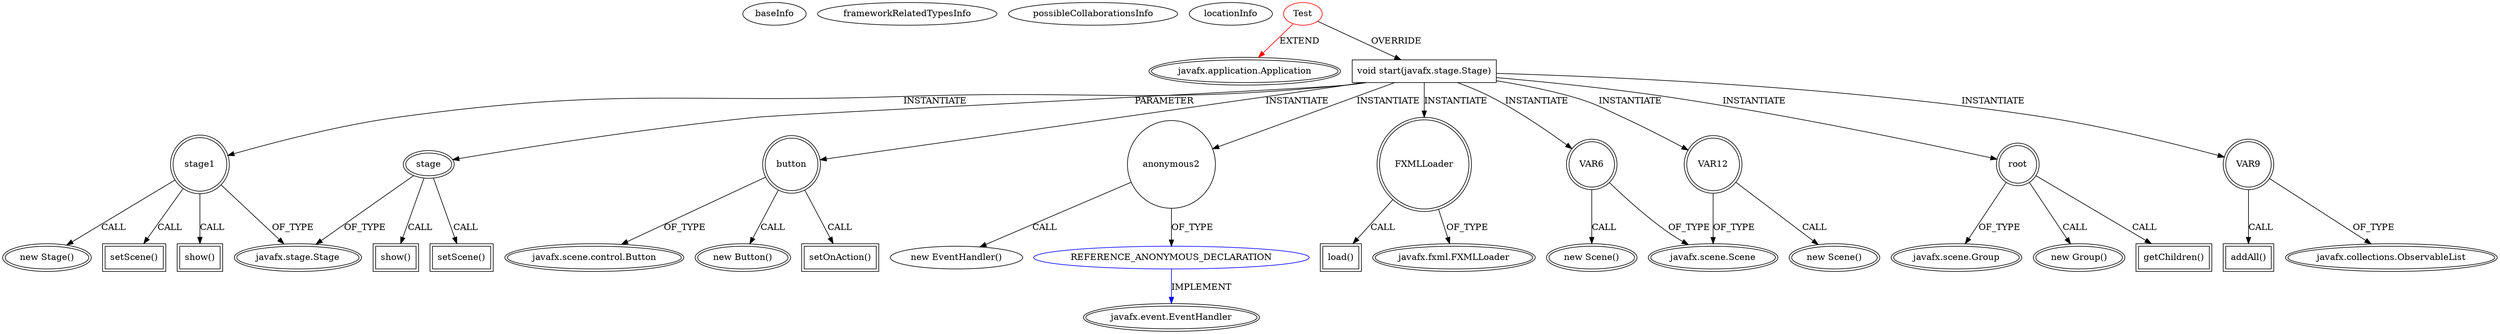 digraph {
baseInfo[graphId=819,category="extension_graph",isAnonymous=false,possibleRelation=true]
frameworkRelatedTypesInfo[0="javafx.application.Application"]
possibleCollaborationsInfo[0="819~OVERRIDING_METHOD_DECLARATION-INSTANTIATION-~javafx.application.Application ~javafx.event.EventHandler ~false~true"]
locationInfo[projectName="LiuPai-cnBetaReader",filePath="/LiuPai-cnBetaReader/cnBetaReader-master/src/Test.java",contextSignature="Test",graphId="819"]
0[label="Test",vertexType="ROOT_CLIENT_CLASS_DECLARATION",isFrameworkType=false,color=red]
1[label="javafx.application.Application",vertexType="FRAMEWORK_CLASS_TYPE",isFrameworkType=true,peripheries=2]
2[label="void start(javafx.stage.Stage)",vertexType="OVERRIDING_METHOD_DECLARATION",isFrameworkType=false,shape=box]
3[label="stage",vertexType="PARAMETER_DECLARATION",isFrameworkType=true,peripheries=2]
4[label="javafx.stage.Stage",vertexType="FRAMEWORK_CLASS_TYPE",isFrameworkType=true,peripheries=2]
6[label="button",vertexType="VARIABLE_EXPRESION",isFrameworkType=true,peripheries=2,shape=circle]
7[label="javafx.scene.control.Button",vertexType="FRAMEWORK_CLASS_TYPE",isFrameworkType=true,peripheries=2]
5[label="new Button()",vertexType="CONSTRUCTOR_CALL",isFrameworkType=true,peripheries=2]
9[label="setOnAction()",vertexType="INSIDE_CALL",isFrameworkType=true,peripheries=2,shape=box]
11[label="anonymous2",vertexType="VARIABLE_EXPRESION",isFrameworkType=false,shape=circle]
12[label="REFERENCE_ANONYMOUS_DECLARATION",vertexType="REFERENCE_ANONYMOUS_DECLARATION",isFrameworkType=false,color=blue]
13[label="javafx.event.EventHandler",vertexType="FRAMEWORK_INTERFACE_TYPE",isFrameworkType=true,peripheries=2]
10[label="new EventHandler()",vertexType="CONSTRUCTOR_CALL",isFrameworkType=false]
15[label="stage1",vertexType="VARIABLE_EXPRESION",isFrameworkType=true,peripheries=2,shape=circle]
14[label="new Stage()",vertexType="CONSTRUCTOR_CALL",isFrameworkType=true,peripheries=2]
17[label="FXMLLoader",vertexType="VARIABLE_EXPRESION",isFrameworkType=true,peripheries=2,shape=circle]
19[label="javafx.fxml.FXMLLoader",vertexType="FRAMEWORK_CLASS_TYPE",isFrameworkType=true,peripheries=2]
18[label="load()",vertexType="INSIDE_CALL",isFrameworkType=true,peripheries=2,shape=box]
21[label="setScene()",vertexType="INSIDE_CALL",isFrameworkType=true,peripheries=2,shape=box]
23[label="VAR6",vertexType="VARIABLE_EXPRESION",isFrameworkType=true,peripheries=2,shape=circle]
24[label="javafx.scene.Scene",vertexType="FRAMEWORK_CLASS_TYPE",isFrameworkType=true,peripheries=2]
22[label="new Scene()",vertexType="CONSTRUCTOR_CALL",isFrameworkType=true,peripheries=2]
26[label="show()",vertexType="INSIDE_CALL",isFrameworkType=true,peripheries=2,shape=box]
28[label="root",vertexType="VARIABLE_EXPRESION",isFrameworkType=true,peripheries=2,shape=circle]
29[label="javafx.scene.Group",vertexType="FRAMEWORK_CLASS_TYPE",isFrameworkType=true,peripheries=2]
27[label="new Group()",vertexType="CONSTRUCTOR_CALL",isFrameworkType=true,peripheries=2]
30[label="VAR9",vertexType="VARIABLE_EXPRESION",isFrameworkType=true,peripheries=2,shape=circle]
32[label="javafx.collections.ObservableList",vertexType="FRAMEWORK_INTERFACE_TYPE",isFrameworkType=true,peripheries=2]
31[label="addAll()",vertexType="INSIDE_CALL",isFrameworkType=true,peripheries=2,shape=box]
34[label="getChildren()",vertexType="INSIDE_CALL",isFrameworkType=true,peripheries=2,shape=box]
36[label="setScene()",vertexType="INSIDE_CALL",isFrameworkType=true,peripheries=2,shape=box]
38[label="VAR12",vertexType="VARIABLE_EXPRESION",isFrameworkType=true,peripheries=2,shape=circle]
37[label="new Scene()",vertexType="CONSTRUCTOR_CALL",isFrameworkType=true,peripheries=2]
41[label="show()",vertexType="INSIDE_CALL",isFrameworkType=true,peripheries=2,shape=box]
0->1[label="EXTEND",color=red]
0->2[label="OVERRIDE"]
3->4[label="OF_TYPE"]
2->3[label="PARAMETER"]
2->6[label="INSTANTIATE"]
6->7[label="OF_TYPE"]
6->5[label="CALL"]
6->9[label="CALL"]
2->11[label="INSTANTIATE"]
12->13[label="IMPLEMENT",color=blue]
11->12[label="OF_TYPE"]
11->10[label="CALL"]
2->15[label="INSTANTIATE"]
15->4[label="OF_TYPE"]
15->14[label="CALL"]
2->17[label="INSTANTIATE"]
17->19[label="OF_TYPE"]
17->18[label="CALL"]
15->21[label="CALL"]
2->23[label="INSTANTIATE"]
23->24[label="OF_TYPE"]
23->22[label="CALL"]
15->26[label="CALL"]
2->28[label="INSTANTIATE"]
28->29[label="OF_TYPE"]
28->27[label="CALL"]
2->30[label="INSTANTIATE"]
30->32[label="OF_TYPE"]
30->31[label="CALL"]
28->34[label="CALL"]
3->36[label="CALL"]
2->38[label="INSTANTIATE"]
38->24[label="OF_TYPE"]
38->37[label="CALL"]
3->41[label="CALL"]
}
